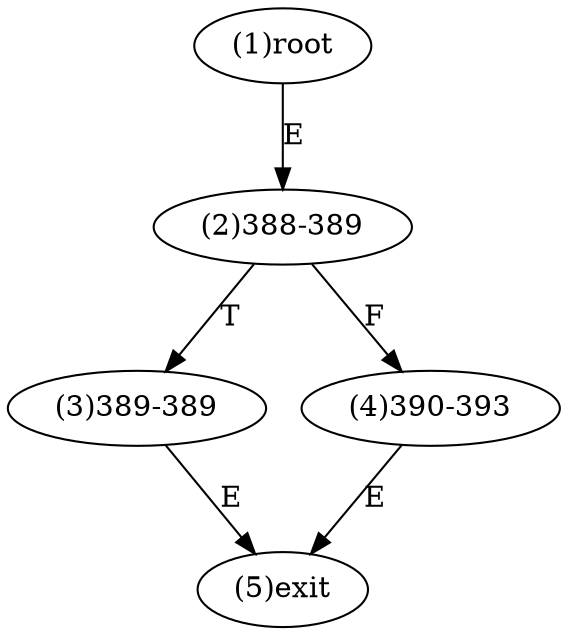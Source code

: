 digraph "" { 
1[ label="(1)root"];
2[ label="(2)388-389"];
3[ label="(3)389-389"];
4[ label="(4)390-393"];
5[ label="(5)exit"];
1->2[ label="E"];
2->4[ label="F"];
2->3[ label="T"];
3->5[ label="E"];
4->5[ label="E"];
}